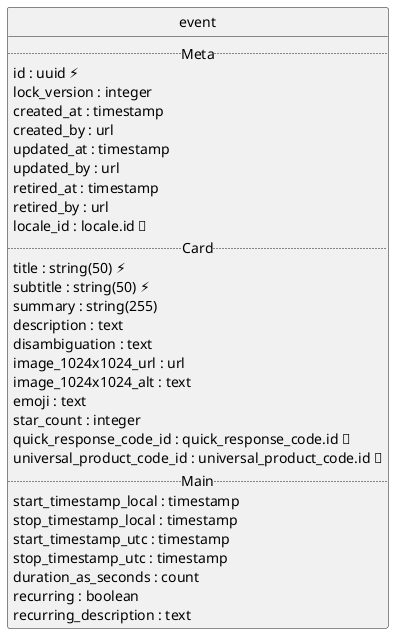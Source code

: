 @startuml uml
skinparam monochrome true
skinparam linetype ortho
hide circle

entity event {
  .. Meta ..
  id : uuid ⚡
  lock_version : integer
  created_at : timestamp
  created_by : url
  updated_at : timestamp
  updated_by : url
  retired_at : timestamp
  retired_by : url
  locale_id : locale.id 🔑
  .. Card ..
  title : string(50) ⚡
  subtitle : string(50) ⚡
  summary : string(255)
  description : text
  disambiguation : text
  image_1024x1024_url : url
  image_1024x1024_alt : text
  emoji : text
  star_count : integer
  quick_response_code_id : quick_response_code.id 🔑
  universal_product_code_id : universal_product_code.id 🔑
  .. Main ..
  start_timestamp_local : timestamp
  stop_timestamp_local : timestamp
  start_timestamp_utc : timestamp
  stop_timestamp_utc : timestamp
  duration_as_seconds : count
  recurring : boolean
  recurring_description : text
}

@enduml
